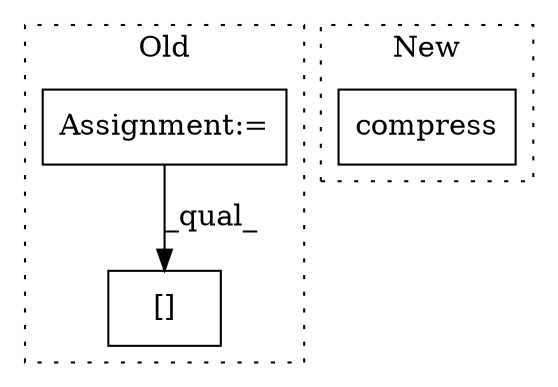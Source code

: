 digraph G {
subgraph cluster0 {
1 [label="[]" a="2" s="3388,3403" l="4,1" shape="box"];
3 [label="Assignment:=" a="7" s="3338" l="1" shape="box"];
label = "Old";
style="dotted";
}
subgraph cluster1 {
2 [label="compress" a="32" s="3531,3556" l="9,1" shape="box"];
label = "New";
style="dotted";
}
3 -> 1 [label="_qual_"];
}